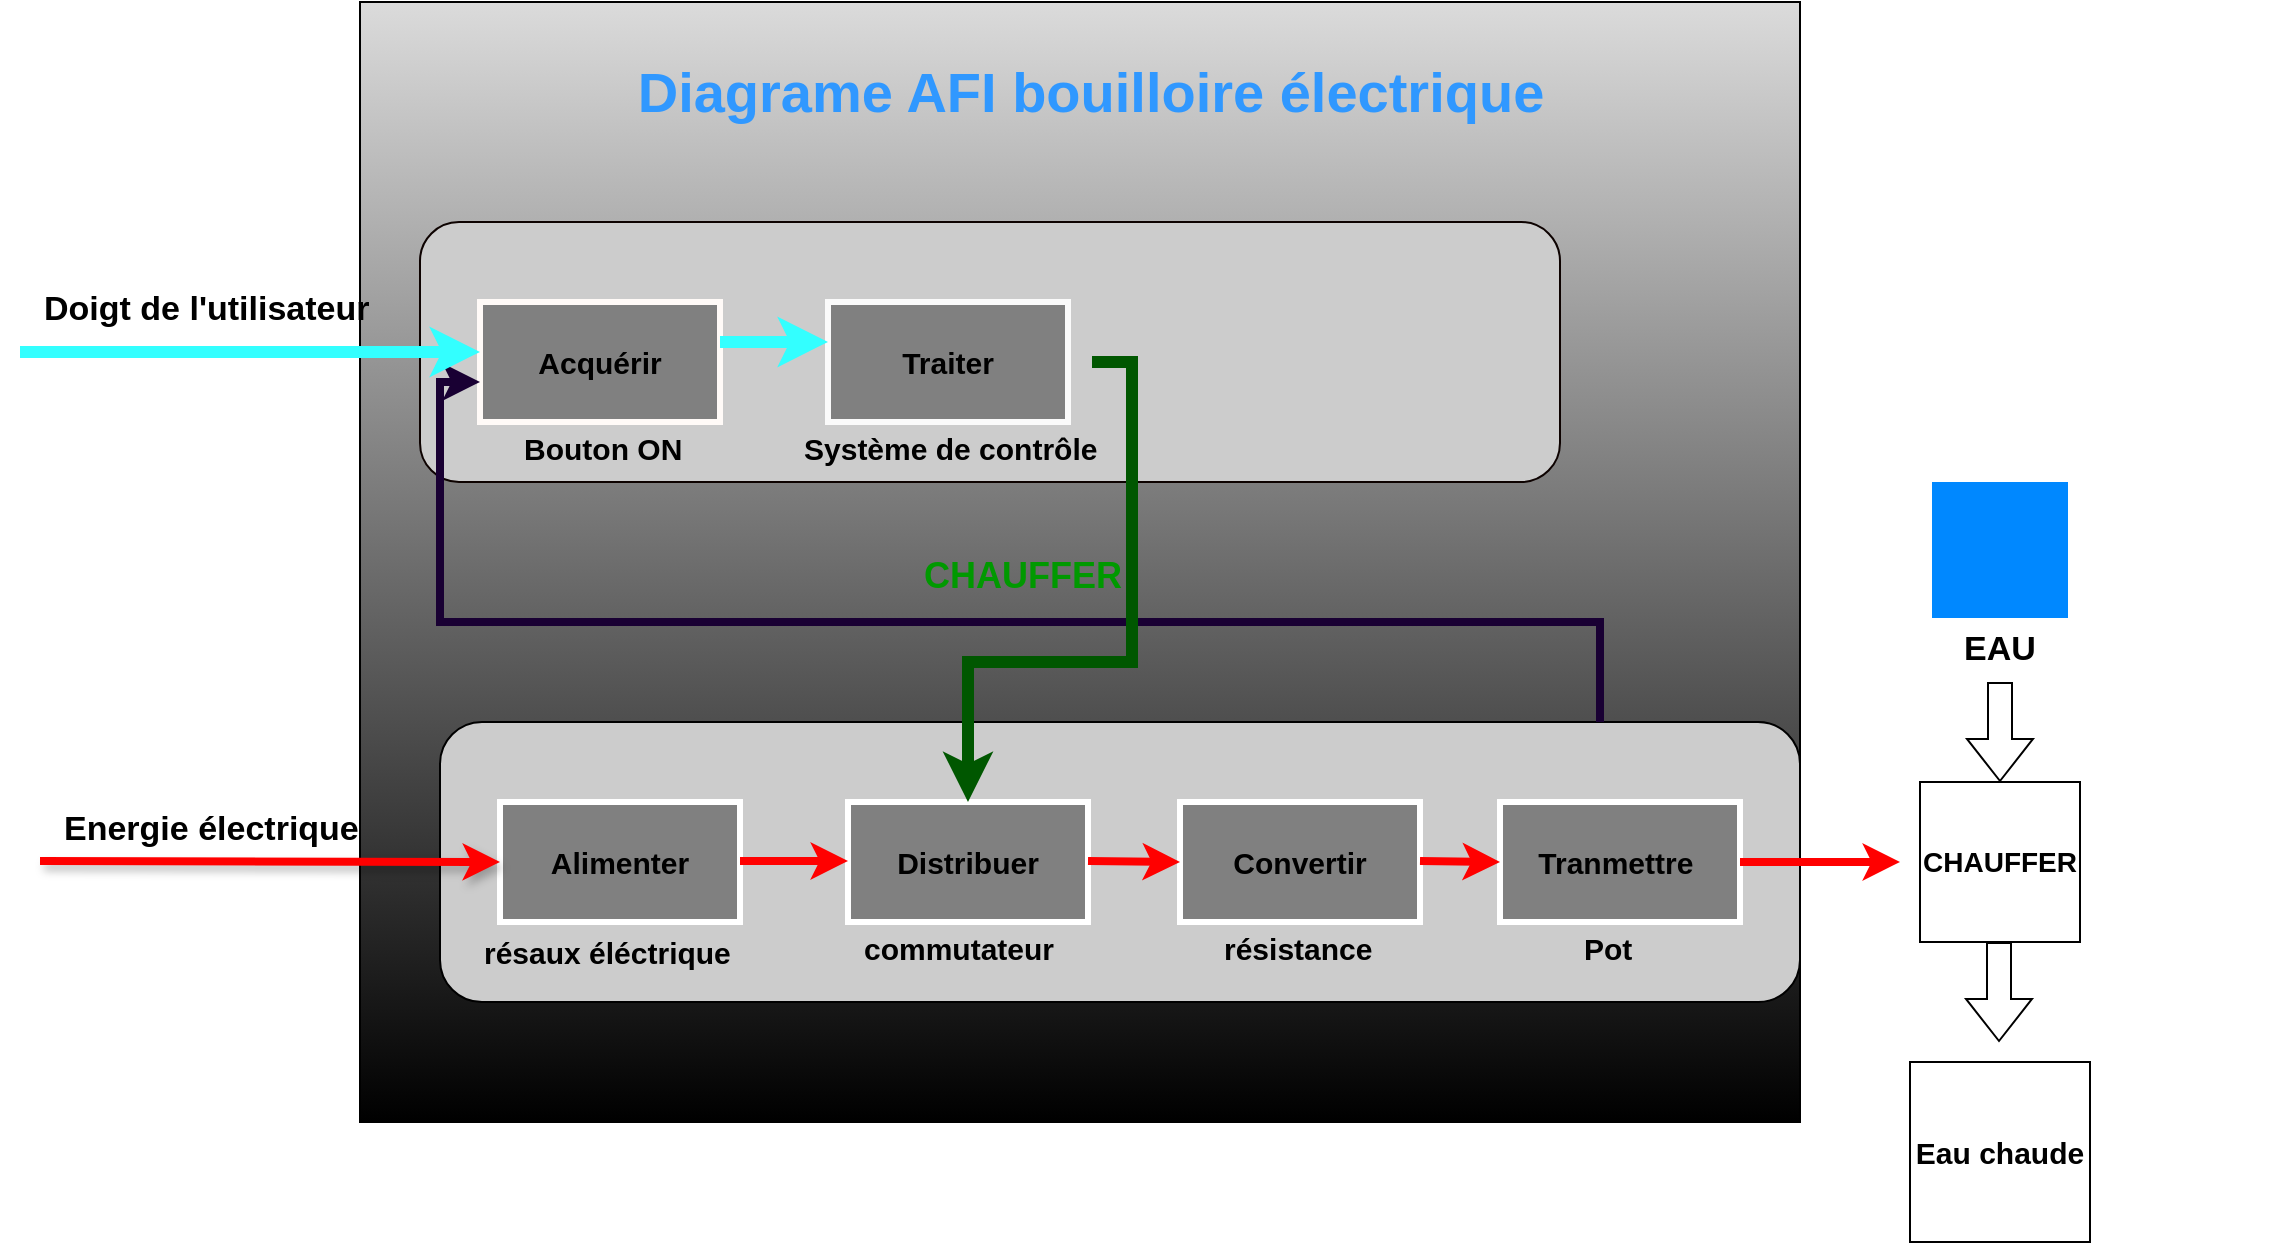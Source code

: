 <mxfile version="24.7.14">
  <diagram name="Page-1" id="cbpRBv9PyssolRI8pU4I">
    <mxGraphModel dx="2261" dy="792" grid="1" gridSize="10" guides="1" tooltips="1" connect="1" arrows="1" fold="1" page="1" pageScale="1" pageWidth="827" pageHeight="1169" math="0" shadow="0">
      <root>
        <mxCell id="0" />
        <mxCell id="1" parent="0" />
        <mxCell id="jnoNMknKNx9kA8rkDssw-40" value="" style="rounded=0;whiteSpace=wrap;html=1;fillColor=#DBDBDB;gradientColor=default;" parent="1" vertex="1">
          <mxGeometry x="60" y="360" width="720" height="560" as="geometry" />
        </mxCell>
        <mxCell id="jnoNMknKNx9kA8rkDssw-9" value="" style="rounded=1;whiteSpace=wrap;html=1;strokeColor=#0D0200;fillColor=#CCCCCC;" parent="1" vertex="1">
          <mxGeometry x="90" y="470" width="570" height="130" as="geometry" />
        </mxCell>
        <mxCell id="jnoNMknKNx9kA8rkDssw-10" value="" style="rounded=1;whiteSpace=wrap;html=1;fillColor=#CCCCCC;" parent="1" vertex="1">
          <mxGeometry x="100" y="720" width="680" height="140" as="geometry" />
        </mxCell>
        <mxCell id="jnoNMknKNx9kA8rkDssw-11" value="&lt;b&gt;&lt;font style=&quot;font-size: 15px;&quot;&gt;Acquérir&lt;/font&gt;&lt;/b&gt;" style="rounded=0;whiteSpace=wrap;html=1;strokeColor=#FFFAF7;fillColor=#808080;strokeWidth=3;" parent="1" vertex="1">
          <mxGeometry x="120" y="510" width="120" height="60" as="geometry" />
        </mxCell>
        <mxCell id="jnoNMknKNx9kA8rkDssw-12" value="&lt;b&gt;&lt;font style=&quot;font-size: 15px;&quot;&gt;Traiter&lt;/font&gt;&lt;/b&gt;" style="rounded=0;whiteSpace=wrap;html=1;strokeColor=#FAFAFA;fillColor=#808080;strokeWidth=3;" parent="1" vertex="1">
          <mxGeometry x="294" y="510" width="120" height="60" as="geometry" />
        </mxCell>
        <mxCell id="jnoNMknKNx9kA8rkDssw-14" value="" style="endArrow=classic;html=1;rounded=0;entryX=0;entryY=0.5;entryDx=0;entryDy=0;strokeColor=#33FFFF;strokeWidth=6;" parent="1" edge="1">
          <mxGeometry width="50" height="50" relative="1" as="geometry">
            <mxPoint x="240" y="530" as="sourcePoint" />
            <mxPoint x="294" y="530" as="targetPoint" />
          </mxGeometry>
        </mxCell>
        <mxCell id="jnoNMknKNx9kA8rkDssw-17" value="&lt;font size=&quot;1&quot; style=&quot;&quot;&gt;&lt;b style=&quot;font-size: 15px;&quot;&gt;Alimenter&lt;/b&gt;&lt;/font&gt;" style="rounded=0;whiteSpace=wrap;html=1;fillColor=#808080;strokeColor=#FFFFFF;strokeWidth=3;" parent="1" vertex="1">
          <mxGeometry x="130" y="760" width="120" height="60" as="geometry" />
        </mxCell>
        <mxCell id="jnoNMknKNx9kA8rkDssw-18" value="&lt;font style=&quot;font-size: 15px;&quot;&gt;&lt;b&gt;Distribuer&lt;/b&gt;&lt;/font&gt;" style="rounded=0;whiteSpace=wrap;html=1;fillColor=#808080;strokeColor=#FFFFFF;strokeWidth=3;" parent="1" vertex="1">
          <mxGeometry x="304" y="760" width="120" height="60" as="geometry" />
        </mxCell>
        <mxCell id="jnoNMknKNx9kA8rkDssw-19" value="&lt;font style=&quot;font-size: 15px;&quot;&gt;&lt;b&gt;Convertir&lt;/b&gt;&lt;/font&gt;" style="rounded=0;whiteSpace=wrap;html=1;fillColor=#808080;strokeWidth=3;strokeColor=#FFFFFF;" parent="1" vertex="1">
          <mxGeometry x="470" y="760" width="120" height="60" as="geometry" />
        </mxCell>
        <mxCell id="jnoNMknKNx9kA8rkDssw-20" value="&lt;font style=&quot;font-size: 15px;&quot;&gt;&lt;b&gt;Tranmettre&amp;nbsp;&lt;/b&gt;&lt;/font&gt;" style="rounded=0;whiteSpace=wrap;html=1;fillColor=#808080;strokeWidth=3;strokeColor=#FFFFFF;" parent="1" vertex="1">
          <mxGeometry x="630" y="760" width="120" height="60" as="geometry" />
        </mxCell>
        <mxCell id="jnoNMknKNx9kA8rkDssw-21" value="" style="endArrow=classic;html=1;rounded=0;fillColor=#FF0000;strokeColor=#FF0000;shadow=1;entryX=0;entryY=0.5;entryDx=0;entryDy=0;strokeWidth=4;" parent="1" target="jnoNMknKNx9kA8rkDssw-17" edge="1">
          <mxGeometry width="50" height="50" relative="1" as="geometry">
            <mxPoint x="-100" y="789.5" as="sourcePoint" />
            <mxPoint x="110" y="789.5" as="targetPoint" />
          </mxGeometry>
        </mxCell>
        <mxCell id="jnoNMknKNx9kA8rkDssw-22" value="" style="endArrow=classic;html=1;rounded=0;entryX=0;entryY=0.5;entryDx=0;entryDy=0;strokeColor=#FF0000;strokeWidth=4;" parent="1" edge="1">
          <mxGeometry width="50" height="50" relative="1" as="geometry">
            <mxPoint x="250" y="789.5" as="sourcePoint" />
            <mxPoint x="304" y="789.5" as="targetPoint" />
          </mxGeometry>
        </mxCell>
        <mxCell id="jnoNMknKNx9kA8rkDssw-23" value="" style="endArrow=classic;html=1;rounded=0;strokeColor=#FF0000;strokeWidth=4;" parent="1" edge="1">
          <mxGeometry width="50" height="50" relative="1" as="geometry">
            <mxPoint x="424" y="789.5" as="sourcePoint" />
            <mxPoint x="470" y="790" as="targetPoint" />
          </mxGeometry>
        </mxCell>
        <mxCell id="jnoNMknKNx9kA8rkDssw-24" value="" style="endArrow=classic;html=1;rounded=0;entryX=0;entryY=0.5;entryDx=0;entryDy=0;strokeColor=#FF0000;strokeWidth=4;" parent="1" target="jnoNMknKNx9kA8rkDssw-20" edge="1">
          <mxGeometry width="50" height="50" relative="1" as="geometry">
            <mxPoint x="590" y="789.5" as="sourcePoint" />
            <mxPoint x="636" y="790" as="targetPoint" />
          </mxGeometry>
        </mxCell>
        <mxCell id="jnoNMknKNx9kA8rkDssw-25" value="" style="endArrow=classic;html=1;rounded=0;strokeColor=#FF0000;exitX=1;exitY=0.5;exitDx=0;exitDy=0;strokeWidth=4;" parent="1" source="jnoNMknKNx9kA8rkDssw-20" edge="1">
          <mxGeometry width="50" height="50" relative="1" as="geometry">
            <mxPoint x="600" y="799.5" as="sourcePoint" />
            <mxPoint x="830" y="790" as="targetPoint" />
          </mxGeometry>
        </mxCell>
        <mxCell id="jnoNMknKNx9kA8rkDssw-27" value="&lt;b&gt;&lt;font style=&quot;font-size: 14px;&quot;&gt;CHAUFFER&lt;/font&gt;&lt;/b&gt;" style="whiteSpace=wrap;html=1;aspect=fixed;" parent="1" vertex="1">
          <mxGeometry x="840" y="750" width="80" height="80" as="geometry" />
        </mxCell>
        <mxCell id="jnoNMknKNx9kA8rkDssw-28" value="" style="shape=flexArrow;endArrow=classic;html=1;rounded=0;width=12;endSize=6.67;entryX=0.5;entryY=0;entryDx=0;entryDy=0;" parent="1" target="jnoNMknKNx9kA8rkDssw-27" edge="1">
          <mxGeometry width="50" height="50" relative="1" as="geometry">
            <mxPoint x="880" y="700" as="sourcePoint" />
            <mxPoint x="880" y="740" as="targetPoint" />
          </mxGeometry>
        </mxCell>
        <mxCell id="jnoNMknKNx9kA8rkDssw-31" value="&lt;b&gt;&lt;font style=&quot;font-size: 15px;&quot;&gt;Eau chaude&lt;/font&gt;&lt;/b&gt;" style="whiteSpace=wrap;html=1;aspect=fixed;strokeColor=default;" parent="1" vertex="1">
          <mxGeometry x="835" y="890" width="90" height="90" as="geometry" />
        </mxCell>
        <mxCell id="jnoNMknKNx9kA8rkDssw-32" value="" style="shape=flexArrow;endArrow=classic;html=1;rounded=0;width=12;endSize=6.67;entryX=0.5;entryY=0;entryDx=0;entryDy=0;" parent="1" edge="1">
          <mxGeometry width="50" height="50" relative="1" as="geometry">
            <mxPoint x="879.5" y="830" as="sourcePoint" />
            <mxPoint x="879.5" y="880" as="targetPoint" />
          </mxGeometry>
        </mxCell>
        <mxCell id="jnoNMknKNx9kA8rkDssw-33" style="edgeStyle=orthogonalEdgeStyle;rounded=0;orthogonalLoop=1;jettySize=auto;html=1;exitX=0.5;exitY=1;exitDx=0;exitDy=0;" parent="1" edge="1">
          <mxGeometry relative="1" as="geometry">
            <mxPoint x="880" y="700" as="sourcePoint" />
            <mxPoint x="880" y="700" as="targetPoint" />
          </mxGeometry>
        </mxCell>
        <mxCell id="jnoNMknKNx9kA8rkDssw-34" value="" style="endArrow=classic;html=1;rounded=0;strokeColor=#190033;strokeWidth=4;" parent="1" edge="1">
          <mxGeometry width="50" height="50" relative="1" as="geometry">
            <mxPoint x="680" y="720" as="sourcePoint" />
            <mxPoint x="120" y="550" as="targetPoint" />
            <Array as="points">
              <mxPoint x="680" y="670" />
              <mxPoint x="170" y="670" />
              <mxPoint x="100" y="670" />
              <mxPoint x="100" y="550" />
            </Array>
          </mxGeometry>
        </mxCell>
        <mxCell id="jnoNMknKNx9kA8rkDssw-37" value="" style="endArrow=classic;html=1;rounded=0;strokeColor=#005700;fillColor=#008a00;strokeWidth=6;" parent="1" target="jnoNMknKNx9kA8rkDssw-18" edge="1">
          <mxGeometry width="50" height="50" relative="1" as="geometry">
            <mxPoint x="426" y="540" as="sourcePoint" />
            <mxPoint x="210" y="760" as="targetPoint" />
            <Array as="points">
              <mxPoint x="446" y="540" />
              <mxPoint x="446" y="690" />
              <mxPoint x="364" y="690" />
            </Array>
          </mxGeometry>
        </mxCell>
        <mxCell id="jnoNMknKNx9kA8rkDssw-44" value="" style="whiteSpace=wrap;html=1;aspect=fixed;strokeColor=none;" parent="1" vertex="1">
          <mxGeometry x="-60" y="760" width="10" height="10" as="geometry" />
        </mxCell>
        <mxCell id="jnoNMknKNx9kA8rkDssw-46" value="" style="endArrow=classic;html=1;rounded=0;strokeColor=#33FFFF;strokeWidth=6;" parent="1" edge="1">
          <mxGeometry width="50" height="50" relative="1" as="geometry">
            <mxPoint x="-110" y="535" as="sourcePoint" />
            <mxPoint x="120" y="535" as="targetPoint" />
          </mxGeometry>
        </mxCell>
        <mxCell id="jnoNMknKNx9kA8rkDssw-49" value="&lt;h1 style=&quot;margin-top: 0px; font-size: 15px;&quot;&gt;&lt;font style=&quot;font-size: 15px;&quot;&gt;résaux éléctrique&lt;/font&gt;&lt;/h1&gt;" style="text;html=1;whiteSpace=wrap;overflow=hidden;rounded=0;fontSize=15;fontStyle=1" parent="1" vertex="1">
          <mxGeometry x="120" y="820" width="160" height="70" as="geometry" />
        </mxCell>
        <mxCell id="jnoNMknKNx9kA8rkDssw-50" value="&lt;h1 style=&quot;margin-top: 0px;&quot;&gt;&lt;font style=&quot;font-size: 15px;&quot;&gt;résistance&lt;/font&gt;&lt;/h1&gt;" style="text;html=1;whiteSpace=wrap;overflow=hidden;rounded=0;" parent="1" vertex="1">
          <mxGeometry x="490" y="810" width="120" height="70" as="geometry" />
        </mxCell>
        <mxCell id="JupGLcs_1jnKuInsy8OS-1" value="&lt;h1 style=&quot;margin-top: 0px;&quot;&gt;&lt;font style=&quot;font-size: 15px;&quot;&gt;commutateur&lt;/font&gt;&lt;/h1&gt;" style="text;html=1;whiteSpace=wrap;overflow=hidden;rounded=0;fontStyle=1" vertex="1" parent="1">
          <mxGeometry x="310" y="810" width="120" height="70" as="geometry" />
        </mxCell>
        <mxCell id="JupGLcs_1jnKuInsy8OS-3" value="&lt;h1 style=&quot;margin-top: 0px;&quot;&gt;&lt;font style=&quot;font-size: 15px;&quot;&gt;Bouton ON&lt;/font&gt;&lt;/h1&gt;" style="text;html=1;whiteSpace=wrap;overflow=hidden;rounded=0;" vertex="1" parent="1">
          <mxGeometry x="140" y="560" width="120" height="70" as="geometry" />
        </mxCell>
        <mxCell id="JupGLcs_1jnKuInsy8OS-4" value="&lt;h1 style=&quot;margin-top: 0px; font-size: 18px;&quot;&gt;&lt;font style=&quot;font-size: 18px;&quot; color=&quot;#009900&quot;&gt;&lt;span style=&quot;font-size: 18px;&quot;&gt;CHAUFFER&lt;/span&gt;&lt;/font&gt;&lt;/h1&gt;" style="text;html=1;whiteSpace=wrap;overflow=hidden;rounded=0;fontSize=18;" vertex="1" parent="1">
          <mxGeometry x="340" y="630" width="120" height="70" as="geometry" />
        </mxCell>
        <mxCell id="JupGLcs_1jnKuInsy8OS-5" value="&lt;h1 style=&quot;margin-top: 0px;&quot;&gt;&lt;font style=&quot;font-size: 15px;&quot;&gt;Système de contrôle&lt;/font&gt;&lt;/h1&gt;" style="text;html=1;whiteSpace=wrap;overflow=hidden;rounded=0;" vertex="1" parent="1">
          <mxGeometry x="280" y="560" width="156" height="70" as="geometry" />
        </mxCell>
        <mxCell id="JupGLcs_1jnKuInsy8OS-7" value="&lt;h1 style=&quot;margin-top: 0px;&quot;&gt;&lt;span style=&quot;font-size: 17px;&quot;&gt;Energie électrique&lt;/span&gt;&lt;/h1&gt;" style="text;html=1;whiteSpace=wrap;overflow=hidden;rounded=0;" vertex="1" parent="1">
          <mxGeometry x="-90" y="750" width="160" height="70" as="geometry" />
        </mxCell>
        <mxCell id="JupGLcs_1jnKuInsy8OS-8" value="&lt;h1 style=&quot;margin-top: 0px;&quot;&gt;&lt;span style=&quot;font-size: 17px;&quot;&gt;Doigt de l&#39;utilisateur&lt;/span&gt;&lt;/h1&gt;" style="text;html=1;whiteSpace=wrap;overflow=hidden;rounded=0;" vertex="1" parent="1">
          <mxGeometry x="-100" y="490" width="220" height="70" as="geometry" />
        </mxCell>
        <mxCell id="JupGLcs_1jnKuInsy8OS-9" value="" style="shape=image;html=1;verticalAlign=top;verticalLabelPosition=bottom;labelBackgroundColor=#ffffff;imageAspect=0;aspect=fixed;image=https://cdn3.iconfinder.com/data/icons/energy-and-power-glyph-24-px/24/Blood_drop_drop_droplet_oil_drop_water_drop_-128.png;fillColor=#4E62E6;strokeColor=#3399FF;imageBackground=#0088FF;" vertex="1" parent="1">
          <mxGeometry x="846" y="600" width="68" height="68" as="geometry" />
        </mxCell>
        <mxCell id="JupGLcs_1jnKuInsy8OS-10" value="&lt;h1 style=&quot;margin-top: 0px;&quot;&gt;&lt;span style=&quot;font-size: 17px;&quot;&gt;EAU&lt;/span&gt;&lt;/h1&gt;" style="text;html=1;whiteSpace=wrap;overflow=hidden;rounded=0;" vertex="1" parent="1">
          <mxGeometry x="860" y="660" width="160" height="70" as="geometry" />
        </mxCell>
        <mxCell id="JupGLcs_1jnKuInsy8OS-11" value="&lt;h1 style=&quot;margin-top: 0px;&quot;&gt;&lt;font style=&quot;font-size: 15px;&quot;&gt;Pot&lt;/font&gt;&lt;/h1&gt;" style="text;html=1;whiteSpace=wrap;overflow=hidden;rounded=0;" vertex="1" parent="1">
          <mxGeometry x="670" y="810" width="120" height="70" as="geometry" />
        </mxCell>
        <mxCell id="JupGLcs_1jnKuInsy8OS-13" value="&lt;font size=&quot;1&quot; color=&quot;#3098ff&quot;&gt;&lt;b style=&quot;font-size: 28px;&quot;&gt;Diagrame AFI bouilloire électrique&lt;/b&gt;&lt;/font&gt;" style="text;html=1;align=center;verticalAlign=middle;whiteSpace=wrap;rounded=0;" vertex="1" parent="1">
          <mxGeometry x="160" y="390" width="531" height="30" as="geometry" />
        </mxCell>
        <mxCell id="JupGLcs_1jnKuInsy8OS-15" value="" style="shape=image;html=1;verticalAlign=top;verticalLabelPosition=bottom;labelBackgroundColor=#ffffff;imageAspect=0;aspect=fixed;image=https://cdn3.iconfinder.com/data/icons/winter-flat-8/32/winter_season_cold_snow_Kettle_kitchen_teapot-128.png" vertex="1" parent="1">
          <mxGeometry x="690" y="400" width="48" height="48" as="geometry" />
        </mxCell>
      </root>
    </mxGraphModel>
  </diagram>
</mxfile>
